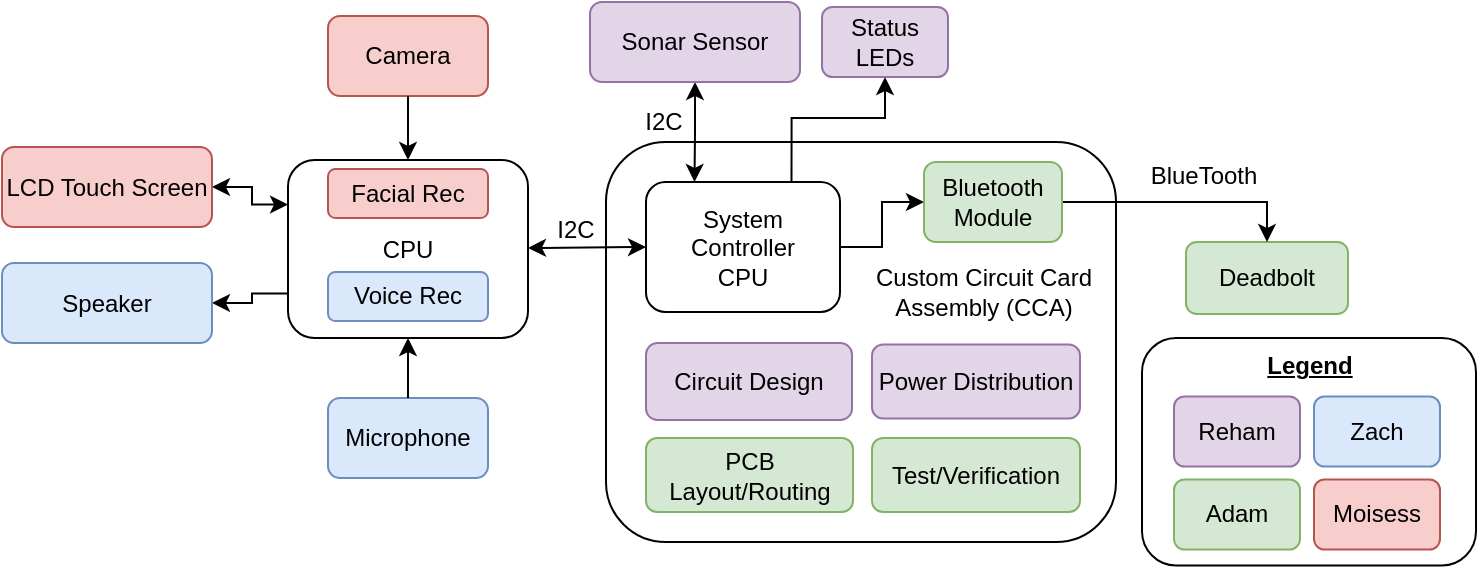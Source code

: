 <mxfile version="14.5.1" type="github">
  <diagram id="kFYetiA7J7ejAXUuufCZ" name="Page-1">
    <mxGraphModel dx="940" dy="531" grid="0" gridSize="10" guides="1" tooltips="1" connect="1" arrows="1" fold="1" page="1" pageScale="1" pageWidth="850" pageHeight="1100" math="0" shadow="0">
      <root>
        <mxCell id="0" />
        <mxCell id="1" parent="0" />
        <mxCell id="bLn_0AlIrvN3VFcL0cqq-51" style="edgeStyle=orthogonalEdgeStyle;rounded=0;orthogonalLoop=1;jettySize=auto;html=1;entryX=0;entryY=0.25;entryDx=0;entryDy=0;startArrow=classic;startFill=1;endArrow=classic;endFill=1;" parent="1" source="bLn_0AlIrvN3VFcL0cqq-30" target="bLn_0AlIrvN3VFcL0cqq-4" edge="1">
          <mxGeometry relative="1" as="geometry" />
        </mxCell>
        <mxCell id="bLn_0AlIrvN3VFcL0cqq-30" value="LCD Touch Screen" style="rounded=1;whiteSpace=wrap;html=1;fillColor=#f8cecc;strokeColor=#b85450;" parent="1" vertex="1">
          <mxGeometry x="30" y="244.5" width="105" height="40" as="geometry" />
        </mxCell>
        <mxCell id="bLn_0AlIrvN3VFcL0cqq-2" value="" style="rounded=1;whiteSpace=wrap;html=1;" parent="1" vertex="1">
          <mxGeometry x="332" y="242" width="255" height="200" as="geometry" />
        </mxCell>
        <mxCell id="bLn_0AlIrvN3VFcL0cqq-56" style="edgeStyle=orthogonalEdgeStyle;rounded=0;orthogonalLoop=1;jettySize=auto;html=1;exitX=0.75;exitY=0;exitDx=0;exitDy=0;entryX=0.5;entryY=1;entryDx=0;entryDy=0;startArrow=none;startFill=0;endArrow=classic;endFill=1;" parent="1" source="bLn_0AlIrvN3VFcL0cqq-1" target="bLn_0AlIrvN3VFcL0cqq-45" edge="1">
          <mxGeometry relative="1" as="geometry">
            <Array as="points">
              <mxPoint x="425" y="230" />
              <mxPoint x="472" y="230" />
            </Array>
          </mxGeometry>
        </mxCell>
        <mxCell id="bLn_0AlIrvN3VFcL0cqq-59" style="edgeStyle=orthogonalEdgeStyle;rounded=0;orthogonalLoop=1;jettySize=auto;html=1;exitX=1;exitY=0.5;exitDx=0;exitDy=0;entryX=0;entryY=0.5;entryDx=0;entryDy=0;startArrow=none;startFill=0;endArrow=classic;endFill=1;" parent="1" source="bLn_0AlIrvN3VFcL0cqq-1" target="bLn_0AlIrvN3VFcL0cqq-57" edge="1">
          <mxGeometry relative="1" as="geometry" />
        </mxCell>
        <mxCell id="bLn_0AlIrvN3VFcL0cqq-1" value="&lt;div&gt;System&lt;/div&gt;&lt;div&gt;Controller&lt;/div&gt;&lt;div&gt;CPU&lt;br&gt;&lt;/div&gt;" style="rounded=1;whiteSpace=wrap;html=1;" parent="1" vertex="1">
          <mxGeometry x="352" y="262" width="97" height="65" as="geometry" />
        </mxCell>
        <mxCell id="bLn_0AlIrvN3VFcL0cqq-3" value="Custom Circuit Card Assembly (CCA)" style="text;html=1;strokeColor=none;fillColor=none;align=center;verticalAlign=middle;whiteSpace=wrap;rounded=0;" parent="1" vertex="1">
          <mxGeometry x="446" y="307" width="150" height="20" as="geometry" />
        </mxCell>
        <mxCell id="bLn_0AlIrvN3VFcL0cqq-4" value="CPU" style="rounded=1;whiteSpace=wrap;html=1;" parent="1" vertex="1">
          <mxGeometry x="173" y="251" width="120" height="89" as="geometry" />
        </mxCell>
        <mxCell id="bLn_0AlIrvN3VFcL0cqq-5" value="Camera" style="rounded=1;whiteSpace=wrap;html=1;fillColor=#f8cecc;strokeColor=#b85450;" parent="1" vertex="1">
          <mxGeometry x="193" y="179" width="80" height="40" as="geometry" />
        </mxCell>
        <mxCell id="bLn_0AlIrvN3VFcL0cqq-6" value="Microphone" style="rounded=1;whiteSpace=wrap;html=1;fillColor=#dae8fc;strokeColor=#6c8ebf;" parent="1" vertex="1">
          <mxGeometry x="193" y="370" width="80" height="40" as="geometry" />
        </mxCell>
        <mxCell id="bLn_0AlIrvN3VFcL0cqq-7" value="" style="endArrow=classic;html=1;entryX=0.5;entryY=1;entryDx=0;entryDy=0;exitX=0.5;exitY=0;exitDx=0;exitDy=0;" parent="1" edge="1" target="bLn_0AlIrvN3VFcL0cqq-4" source="bLn_0AlIrvN3VFcL0cqq-6">
          <mxGeometry width="50" height="50" relative="1" as="geometry">
            <mxPoint x="233" y="359.5" as="sourcePoint" />
            <mxPoint x="232.86" y="324.5" as="targetPoint" />
          </mxGeometry>
        </mxCell>
        <mxCell id="bLn_0AlIrvN3VFcL0cqq-8" value="" style="endArrow=classic;html=1;entryX=0.5;entryY=0;entryDx=0;entryDy=0;exitX=0.5;exitY=1;exitDx=0;exitDy=0;" parent="1" target="bLn_0AlIrvN3VFcL0cqq-4" edge="1" source="bLn_0AlIrvN3VFcL0cqq-5">
          <mxGeometry width="50" height="50" relative="1" as="geometry">
            <mxPoint x="233" y="229.5" as="sourcePoint" />
            <mxPoint x="232.86" y="192.0" as="targetPoint" />
          </mxGeometry>
        </mxCell>
        <mxCell id="bLn_0AlIrvN3VFcL0cqq-9" value="" style="endArrow=classic;startArrow=classic;html=1;entryX=0;entryY=0.5;entryDx=0;entryDy=0;" parent="1" source="bLn_0AlIrvN3VFcL0cqq-4" target="bLn_0AlIrvN3VFcL0cqq-1" edge="1">
          <mxGeometry width="50" height="50" relative="1" as="geometry">
            <mxPoint x="292" y="316.8" as="sourcePoint" />
            <mxPoint x="342" y="316.8" as="targetPoint" />
            <Array as="points" />
          </mxGeometry>
        </mxCell>
        <mxCell id="bLn_0AlIrvN3VFcL0cqq-23" value="I2C" style="text;html=1;strokeColor=none;fillColor=none;align=center;verticalAlign=middle;whiteSpace=wrap;rounded=0;" parent="1" vertex="1">
          <mxGeometry x="297" y="275.5" width="40" height="20" as="geometry" />
        </mxCell>
        <mxCell id="bLn_0AlIrvN3VFcL0cqq-25" value="Deadbolt" style="rounded=1;whiteSpace=wrap;html=1;fillColor=#d5e8d4;strokeColor=#82b366;" parent="1" vertex="1">
          <mxGeometry x="622" y="292" width="81" height="36" as="geometry" />
        </mxCell>
        <mxCell id="bLn_0AlIrvN3VFcL0cqq-34" value="BlueTooth" style="text;html=1;strokeColor=none;fillColor=none;align=center;verticalAlign=middle;whiteSpace=wrap;rounded=0;" parent="1" vertex="1">
          <mxGeometry x="611" y="249" width="40" height="20" as="geometry" />
        </mxCell>
        <mxCell id="bLn_0AlIrvN3VFcL0cqq-45" value="Status LEDs" style="rounded=1;whiteSpace=wrap;html=1;fillColor=#e1d5e7;strokeColor=#9673a6;" parent="1" vertex="1">
          <mxGeometry x="440" y="174.5" width="63" height="35" as="geometry" />
        </mxCell>
        <mxCell id="bLn_0AlIrvN3VFcL0cqq-49" style="edgeStyle=orthogonalEdgeStyle;rounded=0;orthogonalLoop=1;jettySize=auto;html=1;entryX=0.25;entryY=0;entryDx=0;entryDy=0;startArrow=classic;startFill=1;endArrow=classic;endFill=1;" parent="1" source="bLn_0AlIrvN3VFcL0cqq-48" target="bLn_0AlIrvN3VFcL0cqq-1" edge="1">
          <mxGeometry relative="1" as="geometry" />
        </mxCell>
        <mxCell id="bLn_0AlIrvN3VFcL0cqq-48" value="Sonar Sensor" style="rounded=1;whiteSpace=wrap;html=1;fillColor=#e1d5e7;strokeColor=#9673a6;" parent="1" vertex="1">
          <mxGeometry x="324" y="172" width="105" height="40" as="geometry" />
        </mxCell>
        <mxCell id="bLn_0AlIrvN3VFcL0cqq-52" value="I2C" style="text;html=1;strokeColor=none;fillColor=none;align=center;verticalAlign=middle;whiteSpace=wrap;rounded=0;" parent="1" vertex="1">
          <mxGeometry x="341" y="222" width="40" height="20" as="geometry" />
        </mxCell>
        <mxCell id="bLn_0AlIrvN3VFcL0cqq-55" style="edgeStyle=orthogonalEdgeStyle;rounded=0;orthogonalLoop=1;jettySize=auto;html=1;entryX=0;entryY=0.75;entryDx=0;entryDy=0;startArrow=classic;startFill=1;endArrow=none;endFill=0;" parent="1" source="bLn_0AlIrvN3VFcL0cqq-53" target="bLn_0AlIrvN3VFcL0cqq-4" edge="1">
          <mxGeometry relative="1" as="geometry" />
        </mxCell>
        <mxCell id="bLn_0AlIrvN3VFcL0cqq-53" value="Speaker" style="rounded=1;whiteSpace=wrap;html=1;fillColor=#dae8fc;strokeColor=#6c8ebf;" parent="1" vertex="1">
          <mxGeometry x="30" y="302.5" width="105" height="40" as="geometry" />
        </mxCell>
        <mxCell id="bLn_0AlIrvN3VFcL0cqq-58" style="edgeStyle=orthogonalEdgeStyle;rounded=0;orthogonalLoop=1;jettySize=auto;html=1;exitX=1;exitY=0.5;exitDx=0;exitDy=0;entryX=0.5;entryY=0;entryDx=0;entryDy=0;startArrow=none;startFill=0;endArrow=classic;endFill=1;" parent="1" source="bLn_0AlIrvN3VFcL0cqq-57" target="bLn_0AlIrvN3VFcL0cqq-25" edge="1">
          <mxGeometry relative="1" as="geometry" />
        </mxCell>
        <mxCell id="bLn_0AlIrvN3VFcL0cqq-57" value="Bluetooth Module" style="rounded=1;whiteSpace=wrap;html=1;fillColor=#d5e8d4;strokeColor=#82b366;" parent="1" vertex="1">
          <mxGeometry x="491" y="252" width="69" height="40" as="geometry" />
        </mxCell>
        <mxCell id="bLn_0AlIrvN3VFcL0cqq-60" style="edgeStyle=orthogonalEdgeStyle;rounded=0;orthogonalLoop=1;jettySize=auto;html=1;exitX=0.5;exitY=1;exitDx=0;exitDy=0;startArrow=none;startFill=0;endArrow=classic;endFill=1;" parent="1" source="bLn_0AlIrvN3VFcL0cqq-2" target="bLn_0AlIrvN3VFcL0cqq-2" edge="1">
          <mxGeometry relative="1" as="geometry" />
        </mxCell>
        <mxCell id="UXuwkVDLv3Qg21Y00GF5-2" value="Circuit Design" style="rounded=1;whiteSpace=wrap;html=1;fillColor=#e1d5e7;strokeColor=#9673a6;" vertex="1" parent="1">
          <mxGeometry x="352" y="342.5" width="103" height="38.5" as="geometry" />
        </mxCell>
        <mxCell id="UXuwkVDLv3Qg21Y00GF5-4" value="PCB Layout/Routing" style="rounded=1;whiteSpace=wrap;html=1;fillColor=#d5e8d4;strokeColor=#82b366;" vertex="1" parent="1">
          <mxGeometry x="352" y="390" width="103.5" height="37" as="geometry" />
        </mxCell>
        <mxCell id="UXuwkVDLv3Qg21Y00GF5-6" value="Test/Verification" style="rounded=1;whiteSpace=wrap;html=1;fillColor=#d5e8d4;strokeColor=#82b366;" vertex="1" parent="1">
          <mxGeometry x="465" y="390" width="104" height="37" as="geometry" />
        </mxCell>
        <mxCell id="UXuwkVDLv3Qg21Y00GF5-7" value="Power Distribution" style="rounded=1;whiteSpace=wrap;html=1;fillColor=#e1d5e7;strokeColor=#9673a6;" vertex="1" parent="1">
          <mxGeometry x="465" y="343.25" width="104" height="37" as="geometry" />
        </mxCell>
        <mxCell id="UXuwkVDLv3Qg21Y00GF5-8" value="Facial Rec" style="rounded=1;whiteSpace=wrap;html=1;fillColor=#f8cecc;strokeColor=#b85450;" vertex="1" parent="1">
          <mxGeometry x="193" y="255.5" width="80" height="24.5" as="geometry" />
        </mxCell>
        <mxCell id="UXuwkVDLv3Qg21Y00GF5-9" value="Voice Rec" style="rounded=1;whiteSpace=wrap;html=1;fillColor=#dae8fc;strokeColor=#6c8ebf;" vertex="1" parent="1">
          <mxGeometry x="193" y="307" width="80" height="24.5" as="geometry" />
        </mxCell>
        <mxCell id="UXuwkVDLv3Qg21Y00GF5-10" value="&lt;div align=&quot;center&quot;&gt;&lt;br&gt;&lt;/div&gt;" style="rounded=1;whiteSpace=wrap;html=1;" vertex="1" parent="1">
          <mxGeometry x="600" y="340" width="167" height="113.75" as="geometry" />
        </mxCell>
        <mxCell id="UXuwkVDLv3Qg21Y00GF5-11" value="Reham" style="rounded=1;whiteSpace=wrap;html=1;fillColor=#e1d5e7;strokeColor=#9673a6;" vertex="1" parent="1">
          <mxGeometry x="616" y="369.25" width="63" height="35" as="geometry" />
        </mxCell>
        <mxCell id="UXuwkVDLv3Qg21Y00GF5-12" value="Adam" style="rounded=1;whiteSpace=wrap;html=1;fillColor=#d5e8d4;strokeColor=#82b366;" vertex="1" parent="1">
          <mxGeometry x="616" y="410.75" width="63" height="35" as="geometry" />
        </mxCell>
        <mxCell id="UXuwkVDLv3Qg21Y00GF5-13" value="Zach" style="rounded=1;whiteSpace=wrap;html=1;fillColor=#dae8fc;strokeColor=#6c8ebf;" vertex="1" parent="1">
          <mxGeometry x="686" y="369.25" width="63" height="35" as="geometry" />
        </mxCell>
        <mxCell id="UXuwkVDLv3Qg21Y00GF5-14" value="Moisess" style="rounded=1;whiteSpace=wrap;html=1;fillColor=#f8cecc;strokeColor=#b85450;" vertex="1" parent="1">
          <mxGeometry x="686" y="410.75" width="63" height="35" as="geometry" />
        </mxCell>
        <mxCell id="UXuwkVDLv3Qg21Y00GF5-15" value="Legend" style="text;html=1;strokeColor=none;fillColor=none;align=center;verticalAlign=middle;whiteSpace=wrap;rounded=0;fontStyle=5" vertex="1" parent="1">
          <mxGeometry x="652.5" y="343.75" width="62" height="20" as="geometry" />
        </mxCell>
      </root>
    </mxGraphModel>
  </diagram>
</mxfile>

